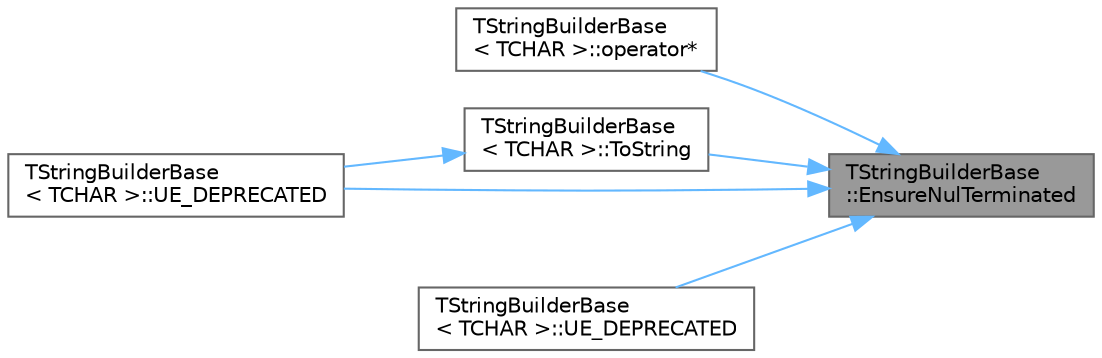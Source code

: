 digraph "TStringBuilderBase::EnsureNulTerminated"
{
 // INTERACTIVE_SVG=YES
 // LATEX_PDF_SIZE
  bgcolor="transparent";
  edge [fontname=Helvetica,fontsize=10,labelfontname=Helvetica,labelfontsize=10];
  node [fontname=Helvetica,fontsize=10,shape=box,height=0.2,width=0.4];
  rankdir="RL";
  Node1 [id="Node000001",label="TStringBuilderBase\l::EnsureNulTerminated",height=0.2,width=0.4,color="gray40", fillcolor="grey60", style="filled", fontcolor="black",tooltip=" "];
  Node1 -> Node2 [id="edge1_Node000001_Node000002",dir="back",color="steelblue1",style="solid",tooltip=" "];
  Node2 [id="Node000002",label="TStringBuilderBase\l\< TCHAR \>::operator*",height=0.2,width=0.4,color="grey40", fillcolor="white", style="filled",URL="$d6/dbc/classTStringBuilderBase.html#a5640c3c340d77e29d4837d43336bdbd0",tooltip=" "];
  Node1 -> Node3 [id="edge2_Node000001_Node000003",dir="back",color="steelblue1",style="solid",tooltip=" "];
  Node3 [id="Node000003",label="TStringBuilderBase\l\< TCHAR \>::ToString",height=0.2,width=0.4,color="grey40", fillcolor="white", style="filled",URL="$d6/dbc/classTStringBuilderBase.html#a68b86f309304705be268e5bf17dde15b",tooltip=" "];
  Node3 -> Node4 [id="edge3_Node000003_Node000004",dir="back",color="steelblue1",style="solid",tooltip=" "];
  Node4 [id="Node000004",label="TStringBuilderBase\l\< TCHAR \>::UE_DEPRECATED",height=0.2,width=0.4,color="grey40", fillcolor="white", style="filled",URL="$d6/dbc/classTStringBuilderBase.html#abb583dacec7cf5438c205d31aff58d3f",tooltip=" "];
  Node1 -> Node5 [id="edge4_Node000001_Node000005",dir="back",color="steelblue1",style="solid",tooltip=" "];
  Node5 [id="Node000005",label="TStringBuilderBase\l\< TCHAR \>::UE_DEPRECATED",height=0.2,width=0.4,color="grey40", fillcolor="white", style="filled",URL="$d6/dbc/classTStringBuilderBase.html#acd7f5908707535eb924f301f485b521d",tooltip=" "];
  Node1 -> Node4 [id="edge5_Node000001_Node000004",dir="back",color="steelblue1",style="solid",tooltip=" "];
}
